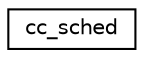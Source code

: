digraph "Graphical Class Hierarchy"
{
 // LATEX_PDF_SIZE
  edge [fontname="Helvetica",fontsize="10",labelfontname="Helvetica",labelfontsize="10"];
  node [fontname="Helvetica",fontsize="10",shape=record];
  rankdir="LR";
  Node0 [label="cc_sched",height=0.2,width=0.4,color="black", fillcolor="white", style="filled",URL="$structcc__sched.html",tooltip="The structure for the thread scheduler."];
}
